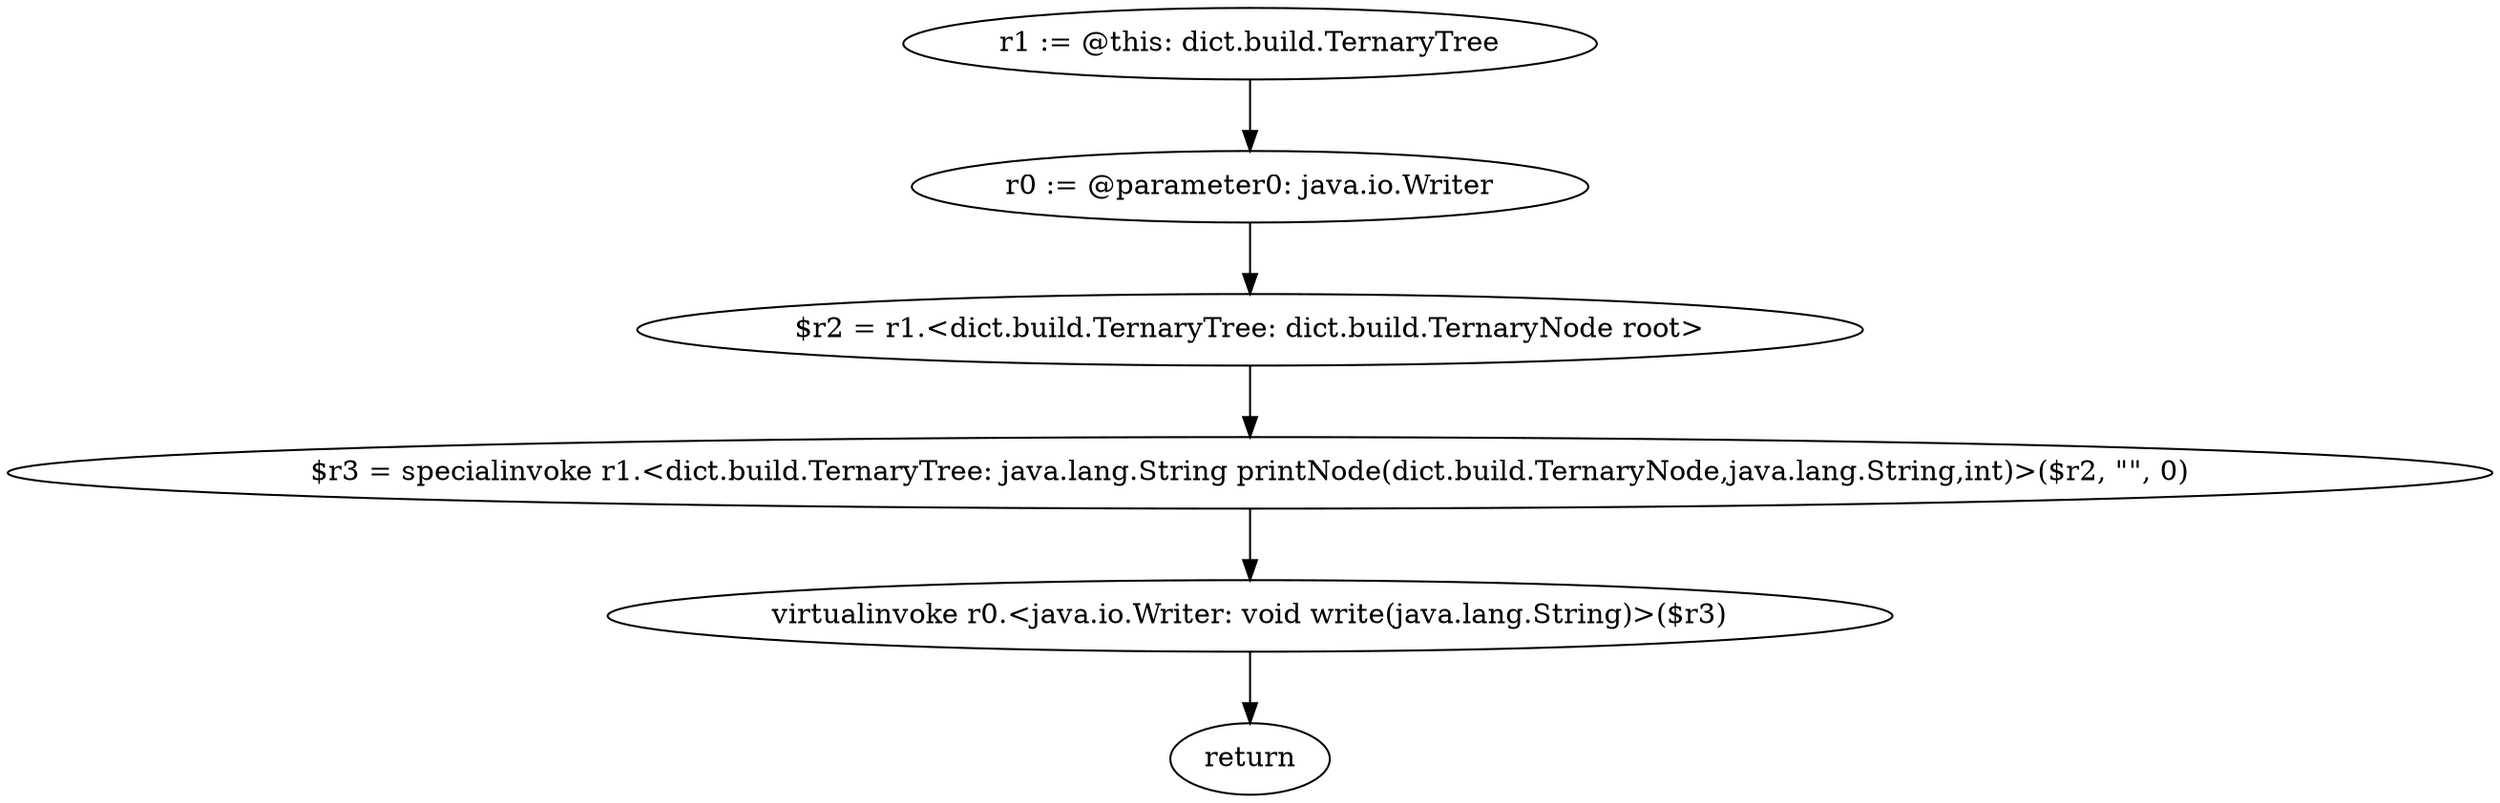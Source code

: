 digraph "unitGraph" {
    "r1 := @this: dict.build.TernaryTree"
    "r0 := @parameter0: java.io.Writer"
    "$r2 = r1.<dict.build.TernaryTree: dict.build.TernaryNode root>"
    "$r3 = specialinvoke r1.<dict.build.TernaryTree: java.lang.String printNode(dict.build.TernaryNode,java.lang.String,int)>($r2, \"\", 0)"
    "virtualinvoke r0.<java.io.Writer: void write(java.lang.String)>($r3)"
    "return"
    "r1 := @this: dict.build.TernaryTree"->"r0 := @parameter0: java.io.Writer";
    "r0 := @parameter0: java.io.Writer"->"$r2 = r1.<dict.build.TernaryTree: dict.build.TernaryNode root>";
    "$r2 = r1.<dict.build.TernaryTree: dict.build.TernaryNode root>"->"$r3 = specialinvoke r1.<dict.build.TernaryTree: java.lang.String printNode(dict.build.TernaryNode,java.lang.String,int)>($r2, \"\", 0)";
    "$r3 = specialinvoke r1.<dict.build.TernaryTree: java.lang.String printNode(dict.build.TernaryNode,java.lang.String,int)>($r2, \"\", 0)"->"virtualinvoke r0.<java.io.Writer: void write(java.lang.String)>($r3)";
    "virtualinvoke r0.<java.io.Writer: void write(java.lang.String)>($r3)"->"return";
}
